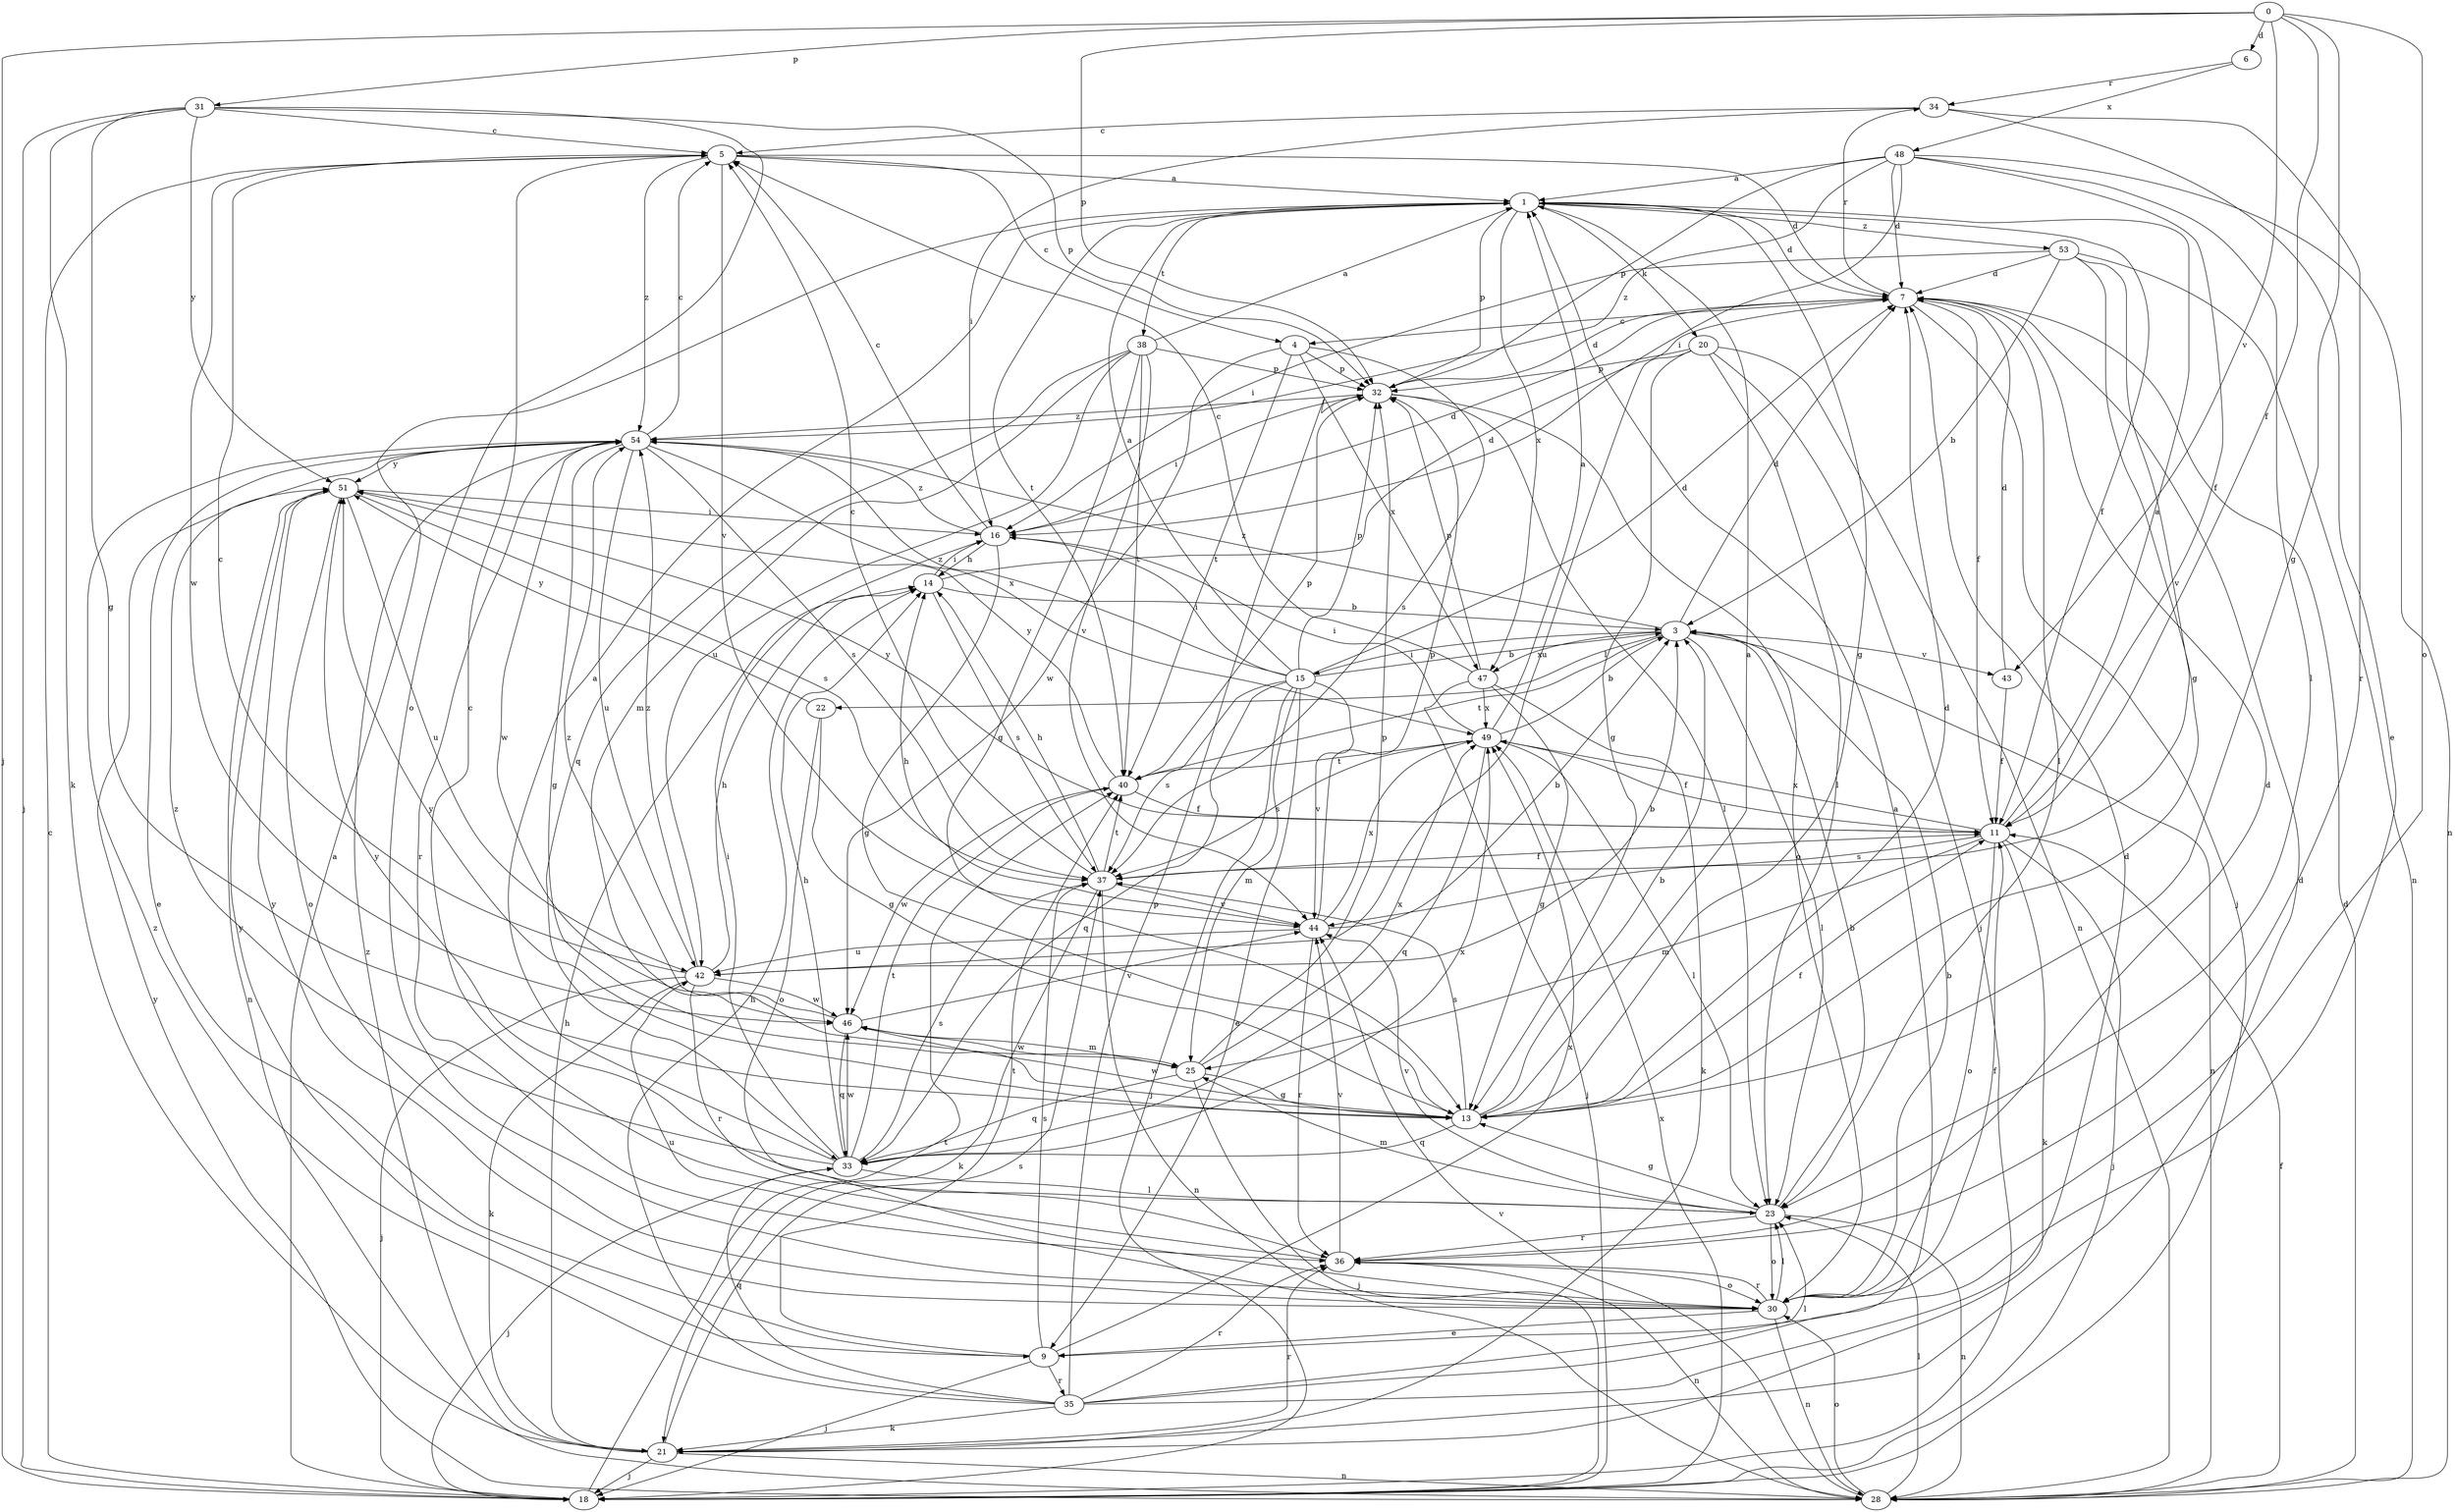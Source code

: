 strict digraph  {
0;
1;
3;
4;
5;
6;
7;
9;
11;
13;
14;
15;
16;
18;
20;
21;
22;
23;
25;
28;
30;
31;
32;
33;
34;
35;
36;
37;
38;
40;
42;
43;
44;
46;
47;
48;
49;
51;
53;
54;
0 -> 6  [label=d];
0 -> 11  [label=f];
0 -> 13  [label=g];
0 -> 18  [label=j];
0 -> 30  [label=o];
0 -> 31  [label=p];
0 -> 32  [label=p];
0 -> 43  [label=v];
1 -> 7  [label=d];
1 -> 11  [label=f];
1 -> 13  [label=g];
1 -> 20  [label=k];
1 -> 32  [label=p];
1 -> 38  [label=t];
1 -> 40  [label=t];
1 -> 47  [label=x];
1 -> 53  [label=z];
3 -> 7  [label=d];
3 -> 15  [label=i];
3 -> 22  [label=l];
3 -> 23  [label=l];
3 -> 28  [label=n];
3 -> 40  [label=t];
3 -> 43  [label=v];
3 -> 47  [label=x];
3 -> 54  [label=z];
4 -> 32  [label=p];
4 -> 37  [label=s];
4 -> 40  [label=t];
4 -> 46  [label=w];
4 -> 47  [label=x];
5 -> 1  [label=a];
5 -> 4  [label=c];
5 -> 7  [label=d];
5 -> 44  [label=v];
5 -> 46  [label=w];
5 -> 54  [label=z];
6 -> 34  [label=r];
6 -> 48  [label=x];
7 -> 4  [label=c];
7 -> 11  [label=f];
7 -> 18  [label=j];
7 -> 23  [label=l];
7 -> 34  [label=r];
9 -> 18  [label=j];
9 -> 35  [label=r];
9 -> 37  [label=s];
9 -> 40  [label=t];
9 -> 49  [label=x];
9 -> 51  [label=y];
11 -> 1  [label=a];
11 -> 18  [label=j];
11 -> 21  [label=k];
11 -> 25  [label=m];
11 -> 30  [label=o];
11 -> 37  [label=s];
11 -> 49  [label=x];
11 -> 51  [label=y];
13 -> 1  [label=a];
13 -> 3  [label=b];
13 -> 7  [label=d];
13 -> 11  [label=f];
13 -> 33  [label=q];
13 -> 37  [label=s];
13 -> 46  [label=w];
13 -> 51  [label=y];
14 -> 3  [label=b];
14 -> 7  [label=d];
14 -> 16  [label=i];
14 -> 37  [label=s];
15 -> 1  [label=a];
15 -> 3  [label=b];
15 -> 7  [label=d];
15 -> 9  [label=e];
15 -> 16  [label=i];
15 -> 18  [label=j];
15 -> 25  [label=m];
15 -> 32  [label=p];
15 -> 33  [label=q];
15 -> 37  [label=s];
15 -> 44  [label=v];
15 -> 54  [label=z];
16 -> 5  [label=c];
16 -> 7  [label=d];
16 -> 13  [label=g];
16 -> 14  [label=h];
16 -> 54  [label=z];
18 -> 1  [label=a];
18 -> 5  [label=c];
18 -> 40  [label=t];
18 -> 49  [label=x];
20 -> 13  [label=g];
20 -> 18  [label=j];
20 -> 23  [label=l];
20 -> 28  [label=n];
20 -> 32  [label=p];
20 -> 42  [label=u];
21 -> 7  [label=d];
21 -> 14  [label=h];
21 -> 18  [label=j];
21 -> 28  [label=n];
21 -> 36  [label=r];
21 -> 37  [label=s];
21 -> 54  [label=z];
22 -> 13  [label=g];
22 -> 30  [label=o];
22 -> 51  [label=y];
23 -> 3  [label=b];
23 -> 13  [label=g];
23 -> 25  [label=m];
23 -> 28  [label=n];
23 -> 30  [label=o];
23 -> 36  [label=r];
23 -> 44  [label=v];
23 -> 51  [label=y];
25 -> 13  [label=g];
25 -> 18  [label=j];
25 -> 32  [label=p];
25 -> 33  [label=q];
25 -> 46  [label=w];
25 -> 49  [label=x];
28 -> 7  [label=d];
28 -> 11  [label=f];
28 -> 23  [label=l];
28 -> 30  [label=o];
28 -> 44  [label=v];
28 -> 51  [label=y];
30 -> 3  [label=b];
30 -> 9  [label=e];
30 -> 11  [label=f];
30 -> 23  [label=l];
30 -> 28  [label=n];
30 -> 36  [label=r];
30 -> 42  [label=u];
30 -> 51  [label=y];
31 -> 5  [label=c];
31 -> 13  [label=g];
31 -> 18  [label=j];
31 -> 21  [label=k];
31 -> 30  [label=o];
31 -> 32  [label=p];
31 -> 51  [label=y];
32 -> 7  [label=d];
32 -> 16  [label=i];
32 -> 23  [label=l];
32 -> 30  [label=o];
32 -> 54  [label=z];
33 -> 1  [label=a];
33 -> 14  [label=h];
33 -> 16  [label=i];
33 -> 18  [label=j];
33 -> 23  [label=l];
33 -> 37  [label=s];
33 -> 40  [label=t];
33 -> 46  [label=w];
33 -> 49  [label=x];
33 -> 54  [label=z];
34 -> 5  [label=c];
34 -> 9  [label=e];
34 -> 16  [label=i];
34 -> 36  [label=r];
35 -> 1  [label=a];
35 -> 7  [label=d];
35 -> 14  [label=h];
35 -> 21  [label=k];
35 -> 23  [label=l];
35 -> 32  [label=p];
35 -> 33  [label=q];
35 -> 36  [label=r];
35 -> 54  [label=z];
36 -> 5  [label=c];
36 -> 7  [label=d];
36 -> 28  [label=n];
36 -> 30  [label=o];
36 -> 44  [label=v];
37 -> 5  [label=c];
37 -> 11  [label=f];
37 -> 14  [label=h];
37 -> 21  [label=k];
37 -> 28  [label=n];
37 -> 40  [label=t];
37 -> 44  [label=v];
38 -> 1  [label=a];
38 -> 13  [label=g];
38 -> 25  [label=m];
38 -> 32  [label=p];
38 -> 33  [label=q];
38 -> 40  [label=t];
38 -> 42  [label=u];
38 -> 44  [label=v];
40 -> 11  [label=f];
40 -> 32  [label=p];
40 -> 46  [label=w];
40 -> 51  [label=y];
42 -> 3  [label=b];
42 -> 5  [label=c];
42 -> 14  [label=h];
42 -> 18  [label=j];
42 -> 21  [label=k];
42 -> 36  [label=r];
42 -> 46  [label=w];
42 -> 54  [label=z];
43 -> 7  [label=d];
43 -> 11  [label=f];
44 -> 3  [label=b];
44 -> 14  [label=h];
44 -> 32  [label=p];
44 -> 36  [label=r];
44 -> 42  [label=u];
44 -> 49  [label=x];
46 -> 25  [label=m];
46 -> 33  [label=q];
46 -> 44  [label=v];
46 -> 54  [label=z];
47 -> 5  [label=c];
47 -> 13  [label=g];
47 -> 18  [label=j];
47 -> 21  [label=k];
47 -> 32  [label=p];
47 -> 49  [label=x];
48 -> 1  [label=a];
48 -> 7  [label=d];
48 -> 11  [label=f];
48 -> 16  [label=i];
48 -> 23  [label=l];
48 -> 28  [label=n];
48 -> 32  [label=p];
48 -> 54  [label=z];
49 -> 1  [label=a];
49 -> 3  [label=b];
49 -> 11  [label=f];
49 -> 16  [label=i];
49 -> 23  [label=l];
49 -> 33  [label=q];
49 -> 37  [label=s];
49 -> 40  [label=t];
51 -> 16  [label=i];
51 -> 28  [label=n];
51 -> 30  [label=o];
51 -> 37  [label=s];
51 -> 42  [label=u];
53 -> 3  [label=b];
53 -> 7  [label=d];
53 -> 13  [label=g];
53 -> 16  [label=i];
53 -> 28  [label=n];
53 -> 44  [label=v];
54 -> 5  [label=c];
54 -> 9  [label=e];
54 -> 13  [label=g];
54 -> 36  [label=r];
54 -> 37  [label=s];
54 -> 42  [label=u];
54 -> 46  [label=w];
54 -> 49  [label=x];
54 -> 51  [label=y];
}
